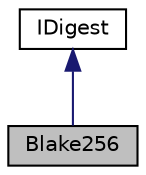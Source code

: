 digraph "Blake256"
{
 // LATEX_PDF_SIZE
  edge [fontname="Helvetica",fontsize="10",labelfontname="Helvetica",labelfontsize="10"];
  node [fontname="Helvetica",fontsize="10",shape=record];
  Node1 [label="Blake256",height=0.2,width=0.4,color="black", fillcolor="grey75", style="filled", fontcolor="black",tooltip="An implementation of the Blake2S and Blake2SP sequential and parallel message-digests with a 256-bit ..."];
  Node2 -> Node1 [dir="back",color="midnightblue",fontsize="10",style="solid",fontname="Helvetica"];
  Node2 [label="IDigest",height=0.2,width=0.4,color="black", fillcolor="white", style="filled",URL="$class_i_digest.html",tooltip="The message digest virtualnterface class."];
}
